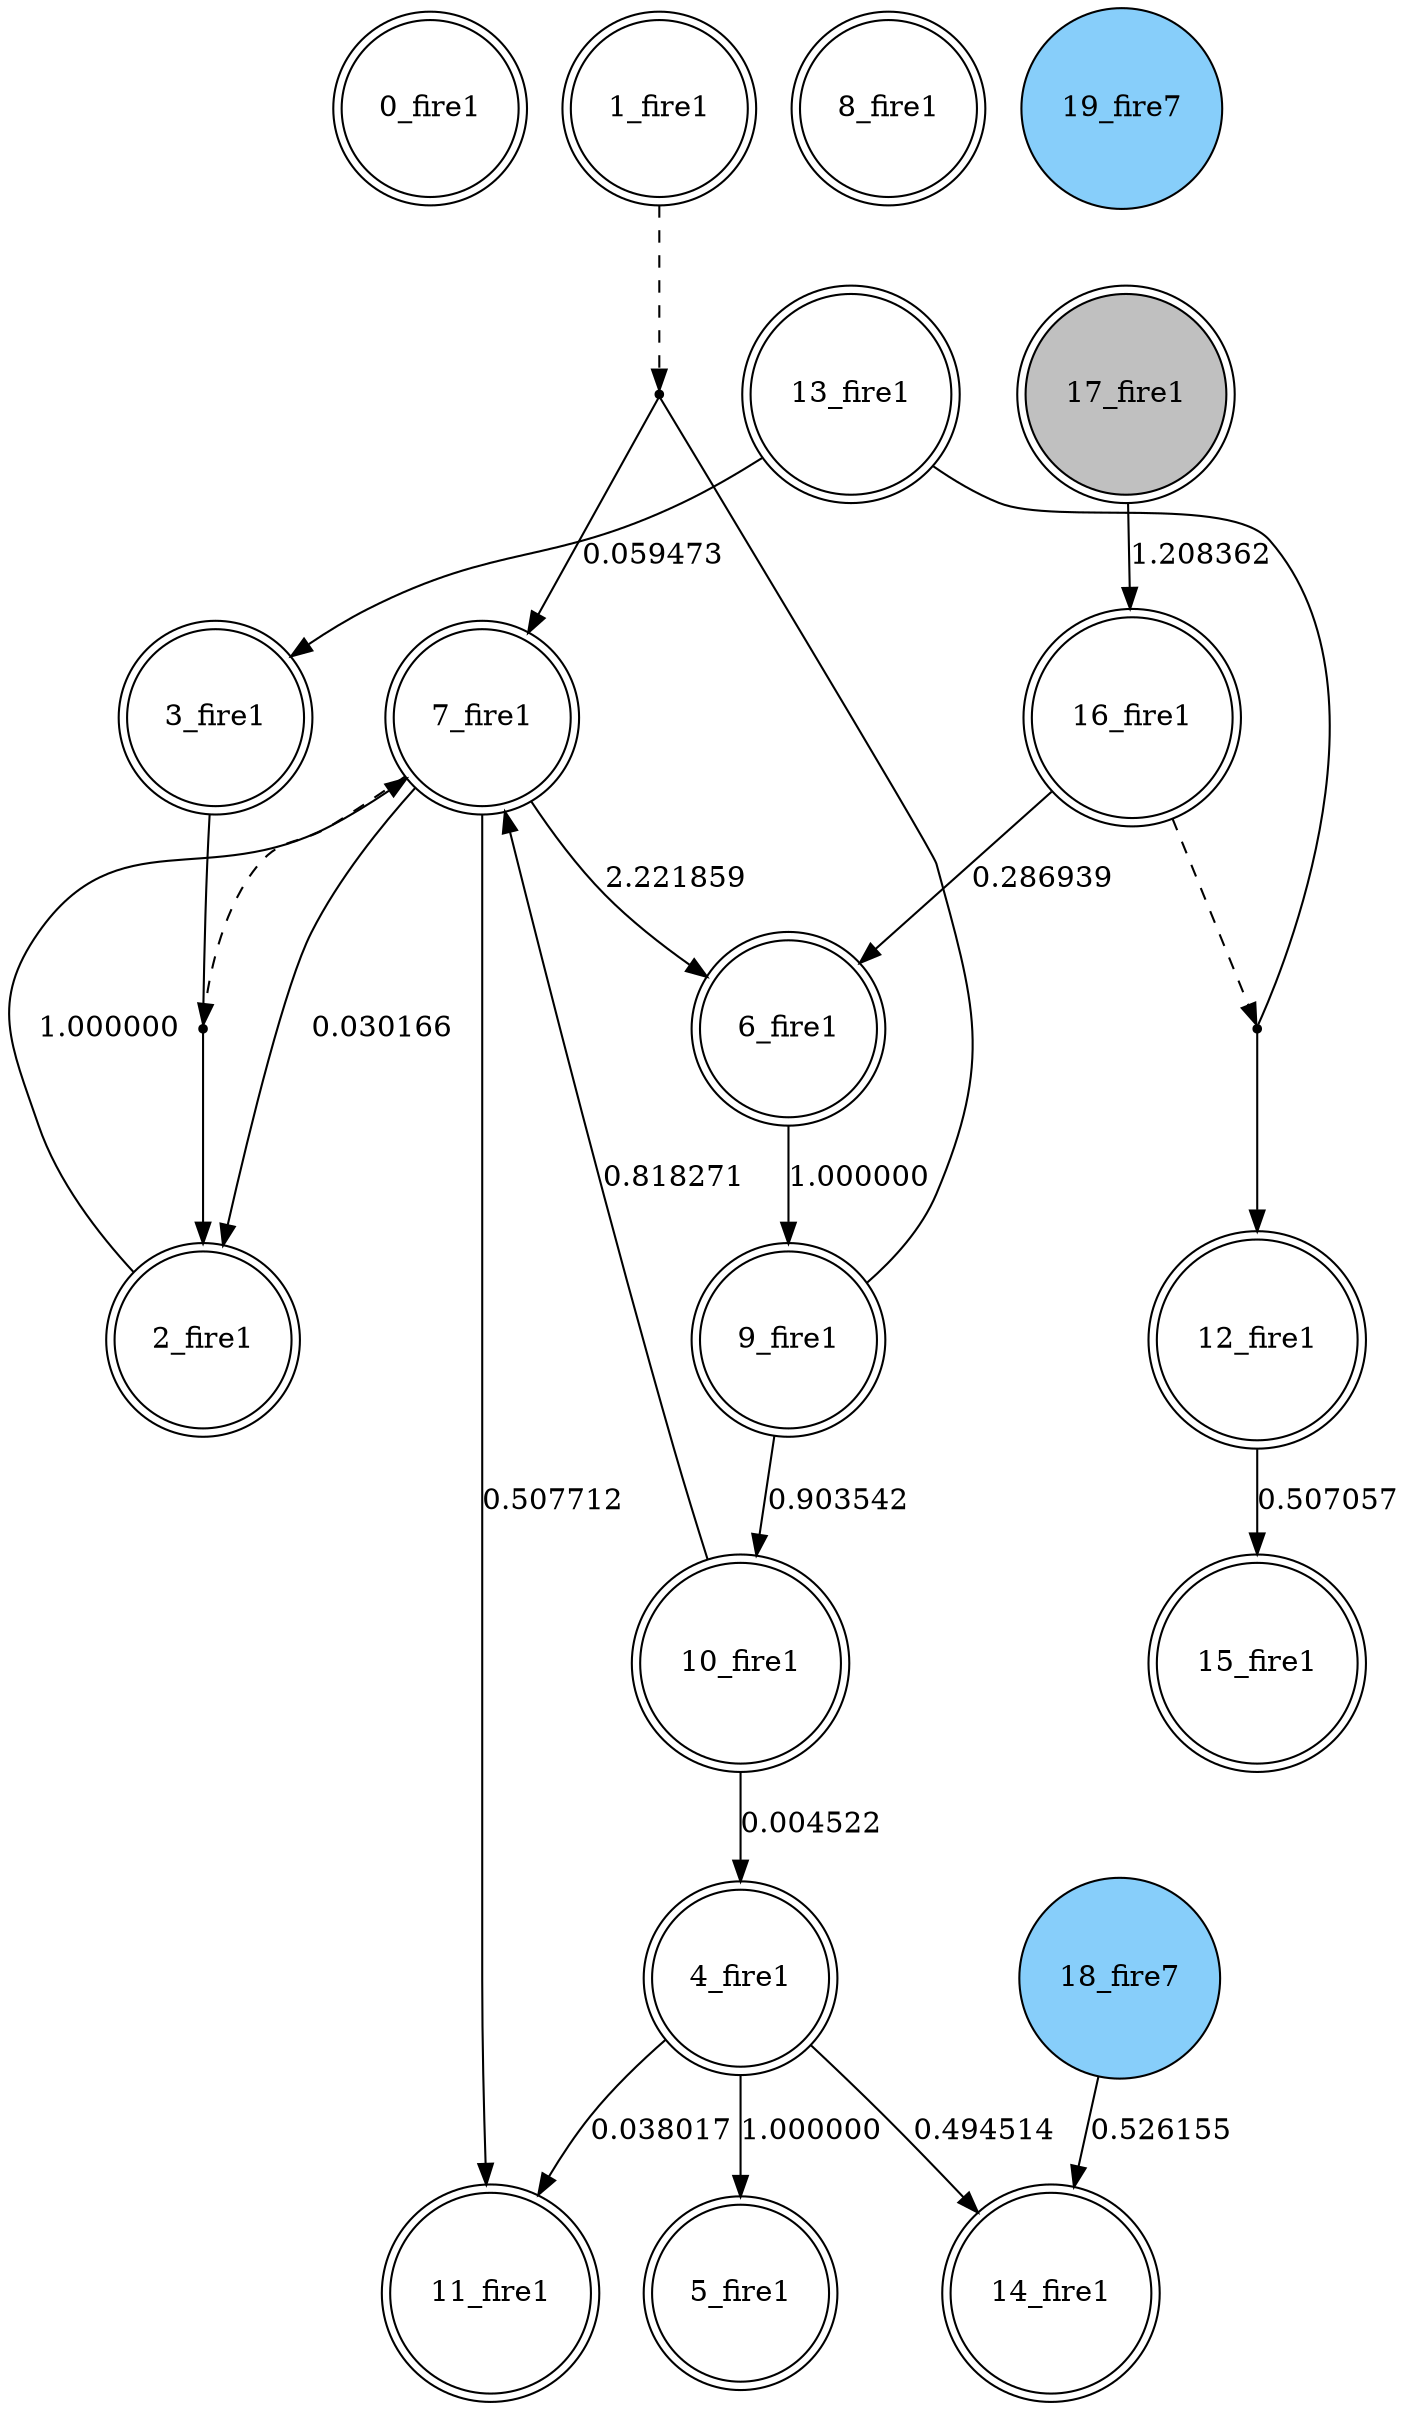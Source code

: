 digraph G {
 node[shape = circle]
0 [label="0_fire1",shape=doublecircle]
1 [label="1_fire1",shape=doublecircle]
2 [label="2_fire1",shape=doublecircle]
3 [label="3_fire1",shape=doublecircle]
4 [label="4_fire1",shape=doublecircle]
5 [label="5_fire1",shape=doublecircle]
6 [label="6_fire1",shape=doublecircle]
7 [label="7_fire1",shape=doublecircle]
8 [label="8_fire1",shape=doublecircle]
9 [label="9_fire1",shape=doublecircle]
10 [label="10_fire1",shape=doublecircle]
11 [label="11_fire1",shape=doublecircle]
12 [label="12_fire1",shape=doublecircle]
13 [label="13_fire1",shape=doublecircle]
14 [label="14_fire1",shape=doublecircle]
15 [label="15_fire1",shape=doublecircle]
16 [label="16_fire1",shape=doublecircle]
17 [label="17_fire1",shape=doublecircle, style=filled, fillcolor=gray]
18 [label="18_fire7",style=filled, fillcolor=lightskyblue]
19 [label="19_fire7",style=filled, fillcolor=lightskyblue]
18 -> 14 [label="0.526155"]
12 -> 15 [label="0.507057"]
10 -> 4 [label="0.004522"]
13 -> 3 [label="0.059473"]
4 -> 5 [label="1.000000"]
4 -> 11 [label="0.038017"]
20 [shape=point, label=""]
1 -> 20 [style=dashed] 
9 -> 20 [dir=none]
20 -> 7 
4 -> 14 [label="0.494514"]
10 -> 7 [label="0.818271"]
21 [shape=point, label=""]
7 -> 21 [style=dashed] 
3 -> 21 [dir=none]
21 -> 2 
7 -> 6 [label="2.221859"]
16 -> 6 [label="0.286939"]
9 -> 10 [label="0.903542"]
17 -> 16 [label="1.208362"]
7 -> 2 [label="0.030166"]
7 -> 11 [label="0.507712"]
22 [shape=point, label=""]
16 -> 22 [style=dashed] 
13 -> 22 [dir=none]
22 -> 12 
2 -> 7 [label="1.000000"]
6 -> 9 [label="1.000000"]
}
